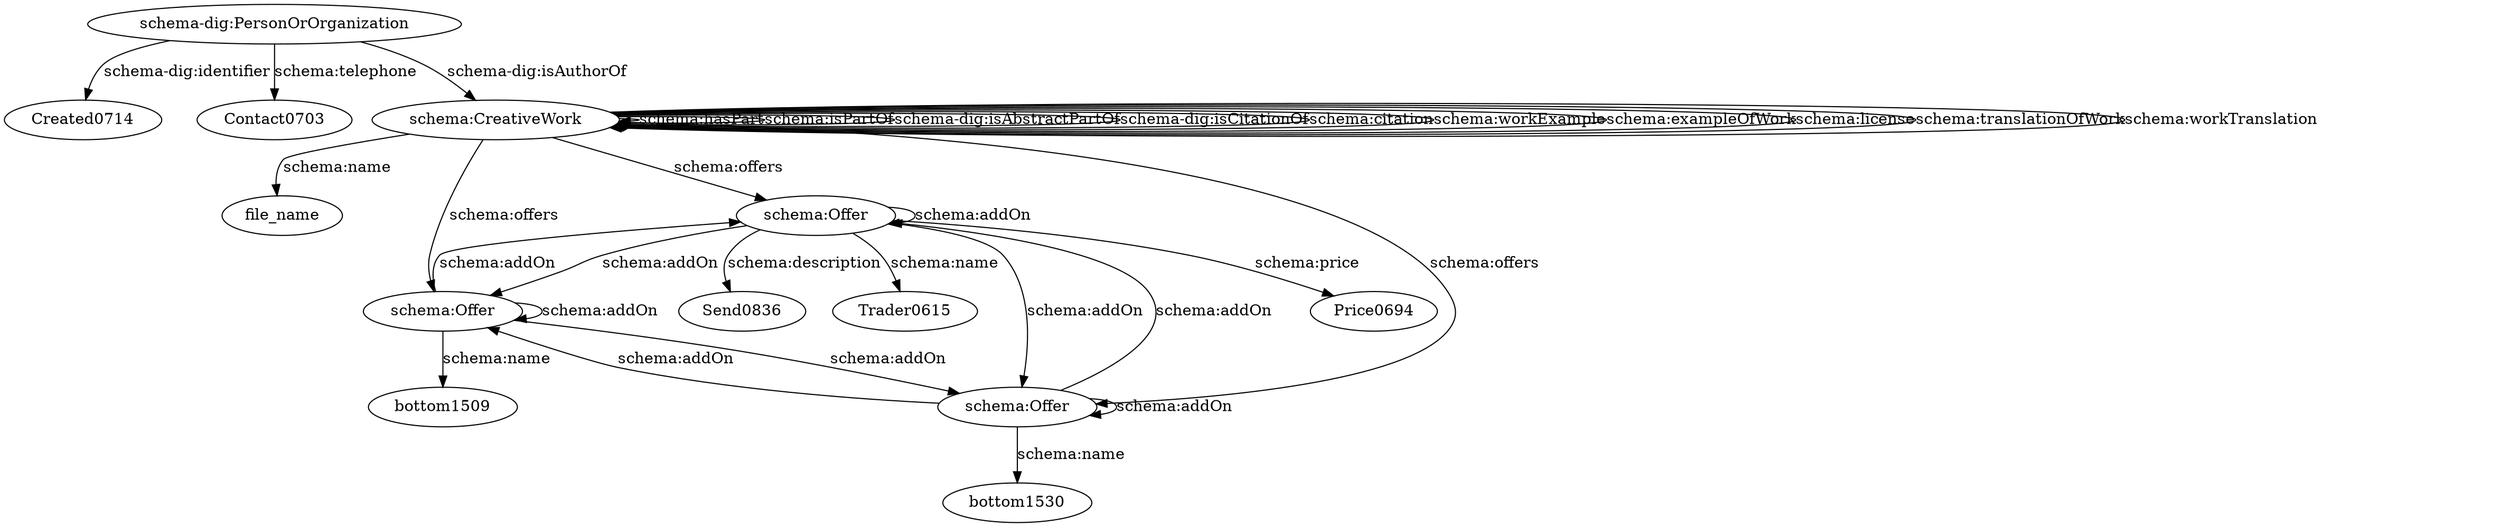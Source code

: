 digraph {
  Created0714 [type=attribute_name,label=Created0714]
  "schema-dig:PersonOrOrganization1" [type=class_uri,label="schema-dig:PersonOrOrganization"]
  Contact0703 [type=attribute_name,label=Contact0703]
  file_name [type=attribute_name,label=file_name]
  "schema:CreativeWork1" [type=class_uri,label="schema:CreativeWork"]
  Send0836 [type=attribute_name,label=Send0836]
  "schema:Offer1" [type=class_uri,label="schema:Offer"]
  Trader0615 [type=attribute_name,label=Trader0615]
  Price0694 [type=attribute_name,label=Price0694]
  bottom1509 [type=attribute_name,label=bottom1509]
  "schema:Offer2" [type=class_uri,label="schema:Offer"]
  bottom1530 [type=attribute_name,label=bottom1530]
  "schema:Offer3" [type=class_uri,label="schema:Offer"]
  "schema-dig:PersonOrOrganization1" -> Created0714 [label="schema-dig:identifier",type=st_property_uri]
  "schema-dig:PersonOrOrganization1" -> Contact0703 [label="schema:telephone",type=st_property_uri]
  "schema:CreativeWork1" -> file_name [label="schema:name",type=st_property_uri]
  "schema:Offer1" -> Send0836 [label="schema:description",type=st_property_uri]
  "schema:Offer1" -> Trader0615 [label="schema:name",type=st_property_uri]
  "schema:Offer1" -> Price0694 [label="schema:price",type=st_property_uri]
  "schema:Offer2" -> bottom1509 [label="schema:name",type=st_property_uri]
  "schema:Offer3" -> bottom1530 [label="schema:name",type=st_property_uri]
  "schema-dig:PersonOrOrganization1" -> "schema:CreativeWork1" [label="schema-dig:isAuthorOf",type=direct_property_uri,weight=1]
  "schema:CreativeWork1" -> "schema:CreativeWork1" [label="schema:hasPart",type=direct_property_uri,weight=1]
  "schema:CreativeWork1" -> "schema:CreativeWork1" [label="schema:isPartOf",type=direct_property_uri,weight=1]
  "schema:CreativeWork1" -> "schema:CreativeWork1" [label="schema-dig:isAbstractPartOf",type=direct_property_uri,weight=1]
  "schema:CreativeWork1" -> "schema:CreativeWork1" [label="schema-dig:isCitationOf",type=direct_property_uri,weight=1]
  "schema:CreativeWork1" -> "schema:CreativeWork1" [label="schema:citation",type=direct_property_uri,weight=1]
  "schema:CreativeWork1" -> "schema:CreativeWork1" [label="schema:workExample",type=direct_property_uri,weight=1]
  "schema:CreativeWork1" -> "schema:CreativeWork1" [label="schema:exampleOfWork",type=direct_property_uri,weight=1]
  "schema:CreativeWork1" -> "schema:CreativeWork1" [label="schema:license",type=direct_property_uri,weight=1]
  "schema:CreativeWork1" -> "schema:CreativeWork1" [label="schema:translationOfWork",type=direct_property_uri,weight=1]
  "schema:CreativeWork1" -> "schema:CreativeWork1" [label="schema:workTranslation",type=direct_property_uri,weight=1]
  "schema:CreativeWork1" -> "schema:Offer1" [label="schema:offers",type=direct_property_uri,weight=1]
  "schema:CreativeWork1" -> "schema:Offer2" [label="schema:offers",type=direct_property_uri,weight=1]
  "schema:CreativeWork1" -> "schema:Offer3" [label="schema:offers",type=direct_property_uri,weight=1]
  "schema:Offer1" -> "schema:Offer1" [label="schema:addOn",type=direct_property_uri,weight=1]
  "schema:Offer1" -> "schema:Offer2" [label="schema:addOn",type=direct_property_uri,weight=1]
  "schema:Offer1" -> "schema:Offer3" [label="schema:addOn",type=direct_property_uri,weight=1]
  "schema:Offer2" -> "schema:Offer1" [label="schema:addOn",type=direct_property_uri,weight=1]
  "schema:Offer2" -> "schema:Offer2" [label="schema:addOn",type=direct_property_uri,weight=1]
  "schema:Offer2" -> "schema:Offer3" [label="schema:addOn",type=direct_property_uri,weight=1]
  "schema:Offer3" -> "schema:Offer1" [label="schema:addOn",type=direct_property_uri,weight=1]
  "schema:Offer3" -> "schema:Offer2" [label="schema:addOn",type=direct_property_uri,weight=1]
  "schema:Offer3" -> "schema:Offer3" [label="schema:addOn",type=direct_property_uri,weight=1]
}
